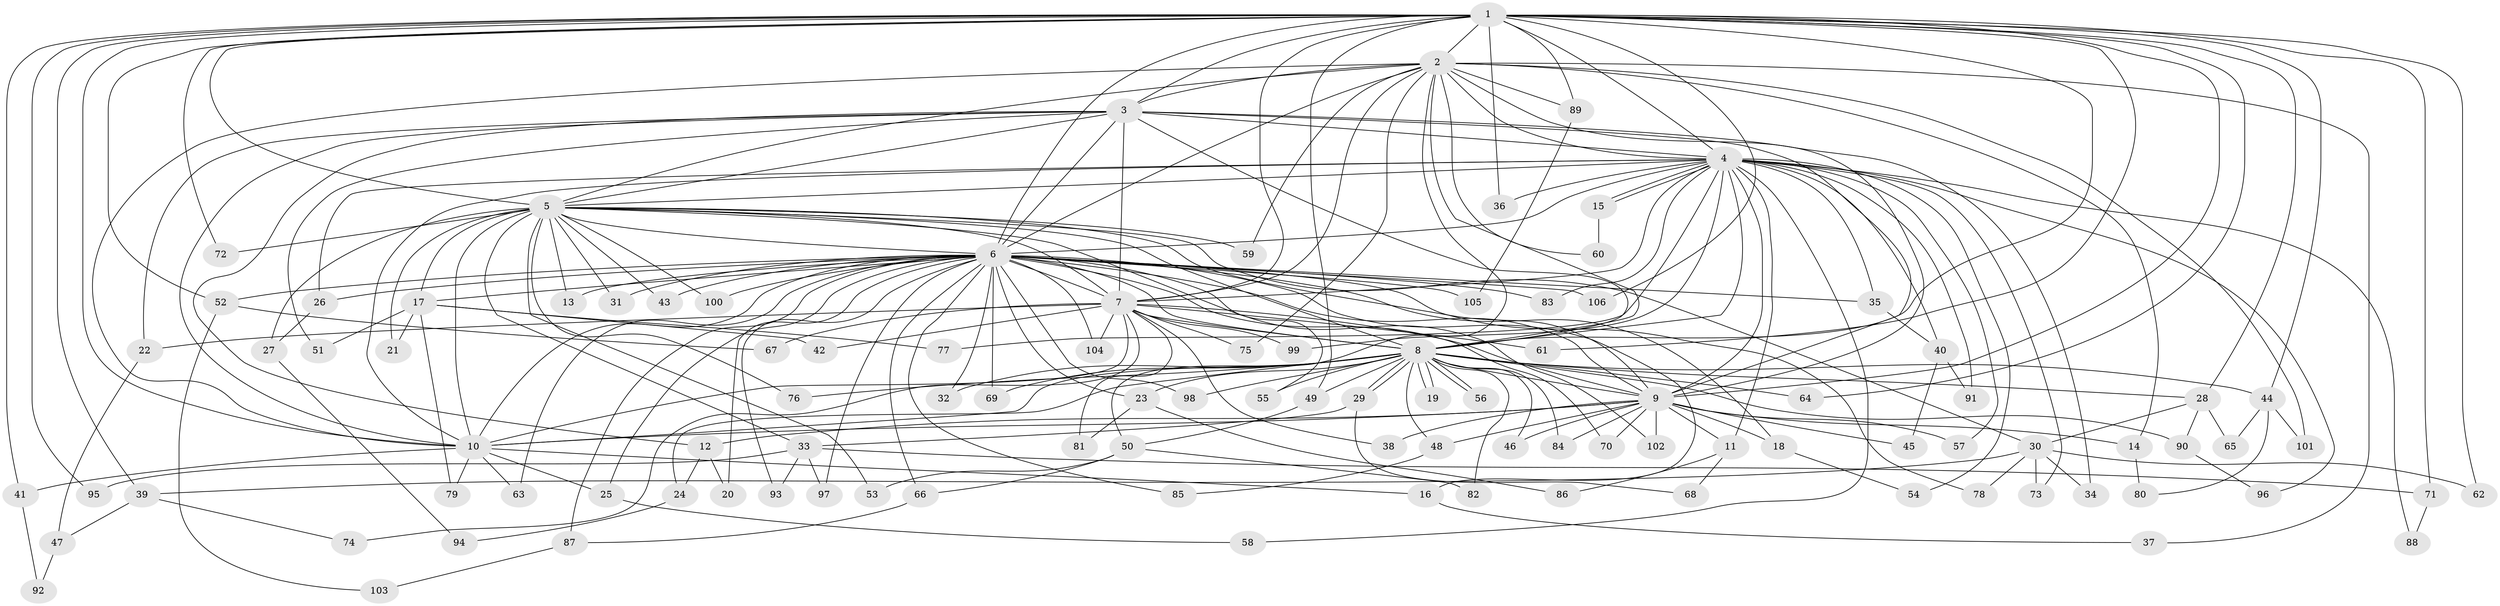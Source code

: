 // coarse degree distribution, {27: 0.015625, 14: 0.015625, 15: 0.015625, 20: 0.015625, 16: 0.03125, 12: 0.015625, 22: 0.015625, 4: 0.078125, 21: 0.015625, 6: 0.015625, 2: 0.53125, 3: 0.140625, 1: 0.046875, 5: 0.046875}
// Generated by graph-tools (version 1.1) at 2025/49/03/04/25 22:49:37]
// undirected, 106 vertices, 237 edges
graph export_dot {
  node [color=gray90,style=filled];
  1;
  2;
  3;
  4;
  5;
  6;
  7;
  8;
  9;
  10;
  11;
  12;
  13;
  14;
  15;
  16;
  17;
  18;
  19;
  20;
  21;
  22;
  23;
  24;
  25;
  26;
  27;
  28;
  29;
  30;
  31;
  32;
  33;
  34;
  35;
  36;
  37;
  38;
  39;
  40;
  41;
  42;
  43;
  44;
  45;
  46;
  47;
  48;
  49;
  50;
  51;
  52;
  53;
  54;
  55;
  56;
  57;
  58;
  59;
  60;
  61;
  62;
  63;
  64;
  65;
  66;
  67;
  68;
  69;
  70;
  71;
  72;
  73;
  74;
  75;
  76;
  77;
  78;
  79;
  80;
  81;
  82;
  83;
  84;
  85;
  86;
  87;
  88;
  89;
  90;
  91;
  92;
  93;
  94;
  95;
  96;
  97;
  98;
  99;
  100;
  101;
  102;
  103;
  104;
  105;
  106;
  1 -- 2;
  1 -- 3;
  1 -- 4;
  1 -- 5;
  1 -- 6;
  1 -- 7;
  1 -- 8;
  1 -- 9;
  1 -- 10;
  1 -- 28;
  1 -- 36;
  1 -- 39;
  1 -- 41;
  1 -- 44;
  1 -- 49;
  1 -- 52;
  1 -- 61;
  1 -- 62;
  1 -- 64;
  1 -- 71;
  1 -- 72;
  1 -- 89;
  1 -- 95;
  1 -- 106;
  2 -- 3;
  2 -- 4;
  2 -- 5;
  2 -- 6;
  2 -- 7;
  2 -- 8;
  2 -- 9;
  2 -- 10;
  2 -- 14;
  2 -- 37;
  2 -- 50;
  2 -- 59;
  2 -- 60;
  2 -- 75;
  2 -- 89;
  2 -- 101;
  3 -- 4;
  3 -- 5;
  3 -- 6;
  3 -- 7;
  3 -- 8;
  3 -- 9;
  3 -- 10;
  3 -- 12;
  3 -- 22;
  3 -- 34;
  3 -- 51;
  4 -- 5;
  4 -- 6;
  4 -- 7;
  4 -- 8;
  4 -- 9;
  4 -- 10;
  4 -- 11;
  4 -- 15;
  4 -- 15;
  4 -- 26;
  4 -- 35;
  4 -- 36;
  4 -- 40;
  4 -- 54;
  4 -- 57;
  4 -- 58;
  4 -- 73;
  4 -- 77;
  4 -- 83;
  4 -- 88;
  4 -- 91;
  4 -- 96;
  4 -- 99;
  5 -- 6;
  5 -- 7;
  5 -- 8;
  5 -- 9;
  5 -- 10;
  5 -- 13;
  5 -- 17;
  5 -- 21;
  5 -- 27;
  5 -- 30;
  5 -- 31;
  5 -- 33;
  5 -- 43;
  5 -- 53;
  5 -- 55;
  5 -- 59;
  5 -- 72;
  5 -- 76;
  5 -- 100;
  6 -- 7;
  6 -- 8;
  6 -- 9;
  6 -- 10;
  6 -- 13;
  6 -- 16;
  6 -- 17;
  6 -- 18;
  6 -- 20;
  6 -- 23;
  6 -- 25;
  6 -- 26;
  6 -- 31;
  6 -- 32;
  6 -- 35;
  6 -- 43;
  6 -- 52;
  6 -- 63;
  6 -- 66;
  6 -- 69;
  6 -- 70;
  6 -- 78;
  6 -- 83;
  6 -- 85;
  6 -- 87;
  6 -- 93;
  6 -- 97;
  6 -- 98;
  6 -- 100;
  6 -- 102;
  6 -- 104;
  6 -- 105;
  6 -- 106;
  7 -- 8;
  7 -- 9;
  7 -- 10;
  7 -- 22;
  7 -- 38;
  7 -- 42;
  7 -- 61;
  7 -- 67;
  7 -- 74;
  7 -- 75;
  7 -- 81;
  7 -- 99;
  7 -- 104;
  8 -- 9;
  8 -- 10;
  8 -- 19;
  8 -- 19;
  8 -- 23;
  8 -- 24;
  8 -- 28;
  8 -- 29;
  8 -- 29;
  8 -- 32;
  8 -- 44;
  8 -- 46;
  8 -- 48;
  8 -- 49;
  8 -- 55;
  8 -- 56;
  8 -- 56;
  8 -- 64;
  8 -- 69;
  8 -- 76;
  8 -- 82;
  8 -- 84;
  8 -- 90;
  8 -- 98;
  9 -- 10;
  9 -- 11;
  9 -- 12;
  9 -- 14;
  9 -- 18;
  9 -- 38;
  9 -- 45;
  9 -- 46;
  9 -- 48;
  9 -- 57;
  9 -- 70;
  9 -- 84;
  9 -- 102;
  10 -- 16;
  10 -- 25;
  10 -- 41;
  10 -- 63;
  10 -- 79;
  11 -- 68;
  11 -- 86;
  12 -- 20;
  12 -- 24;
  14 -- 80;
  15 -- 60;
  16 -- 37;
  17 -- 21;
  17 -- 42;
  17 -- 51;
  17 -- 77;
  17 -- 79;
  18 -- 54;
  22 -- 47;
  23 -- 81;
  23 -- 86;
  24 -- 94;
  25 -- 58;
  26 -- 27;
  27 -- 94;
  28 -- 30;
  28 -- 65;
  28 -- 90;
  29 -- 33;
  29 -- 68;
  30 -- 34;
  30 -- 39;
  30 -- 62;
  30 -- 73;
  30 -- 78;
  33 -- 71;
  33 -- 93;
  33 -- 95;
  33 -- 97;
  35 -- 40;
  39 -- 47;
  39 -- 74;
  40 -- 45;
  40 -- 91;
  41 -- 92;
  44 -- 65;
  44 -- 80;
  44 -- 101;
  47 -- 92;
  48 -- 85;
  49 -- 50;
  50 -- 53;
  50 -- 66;
  50 -- 82;
  52 -- 67;
  52 -- 103;
  66 -- 87;
  71 -- 88;
  87 -- 103;
  89 -- 105;
  90 -- 96;
}
